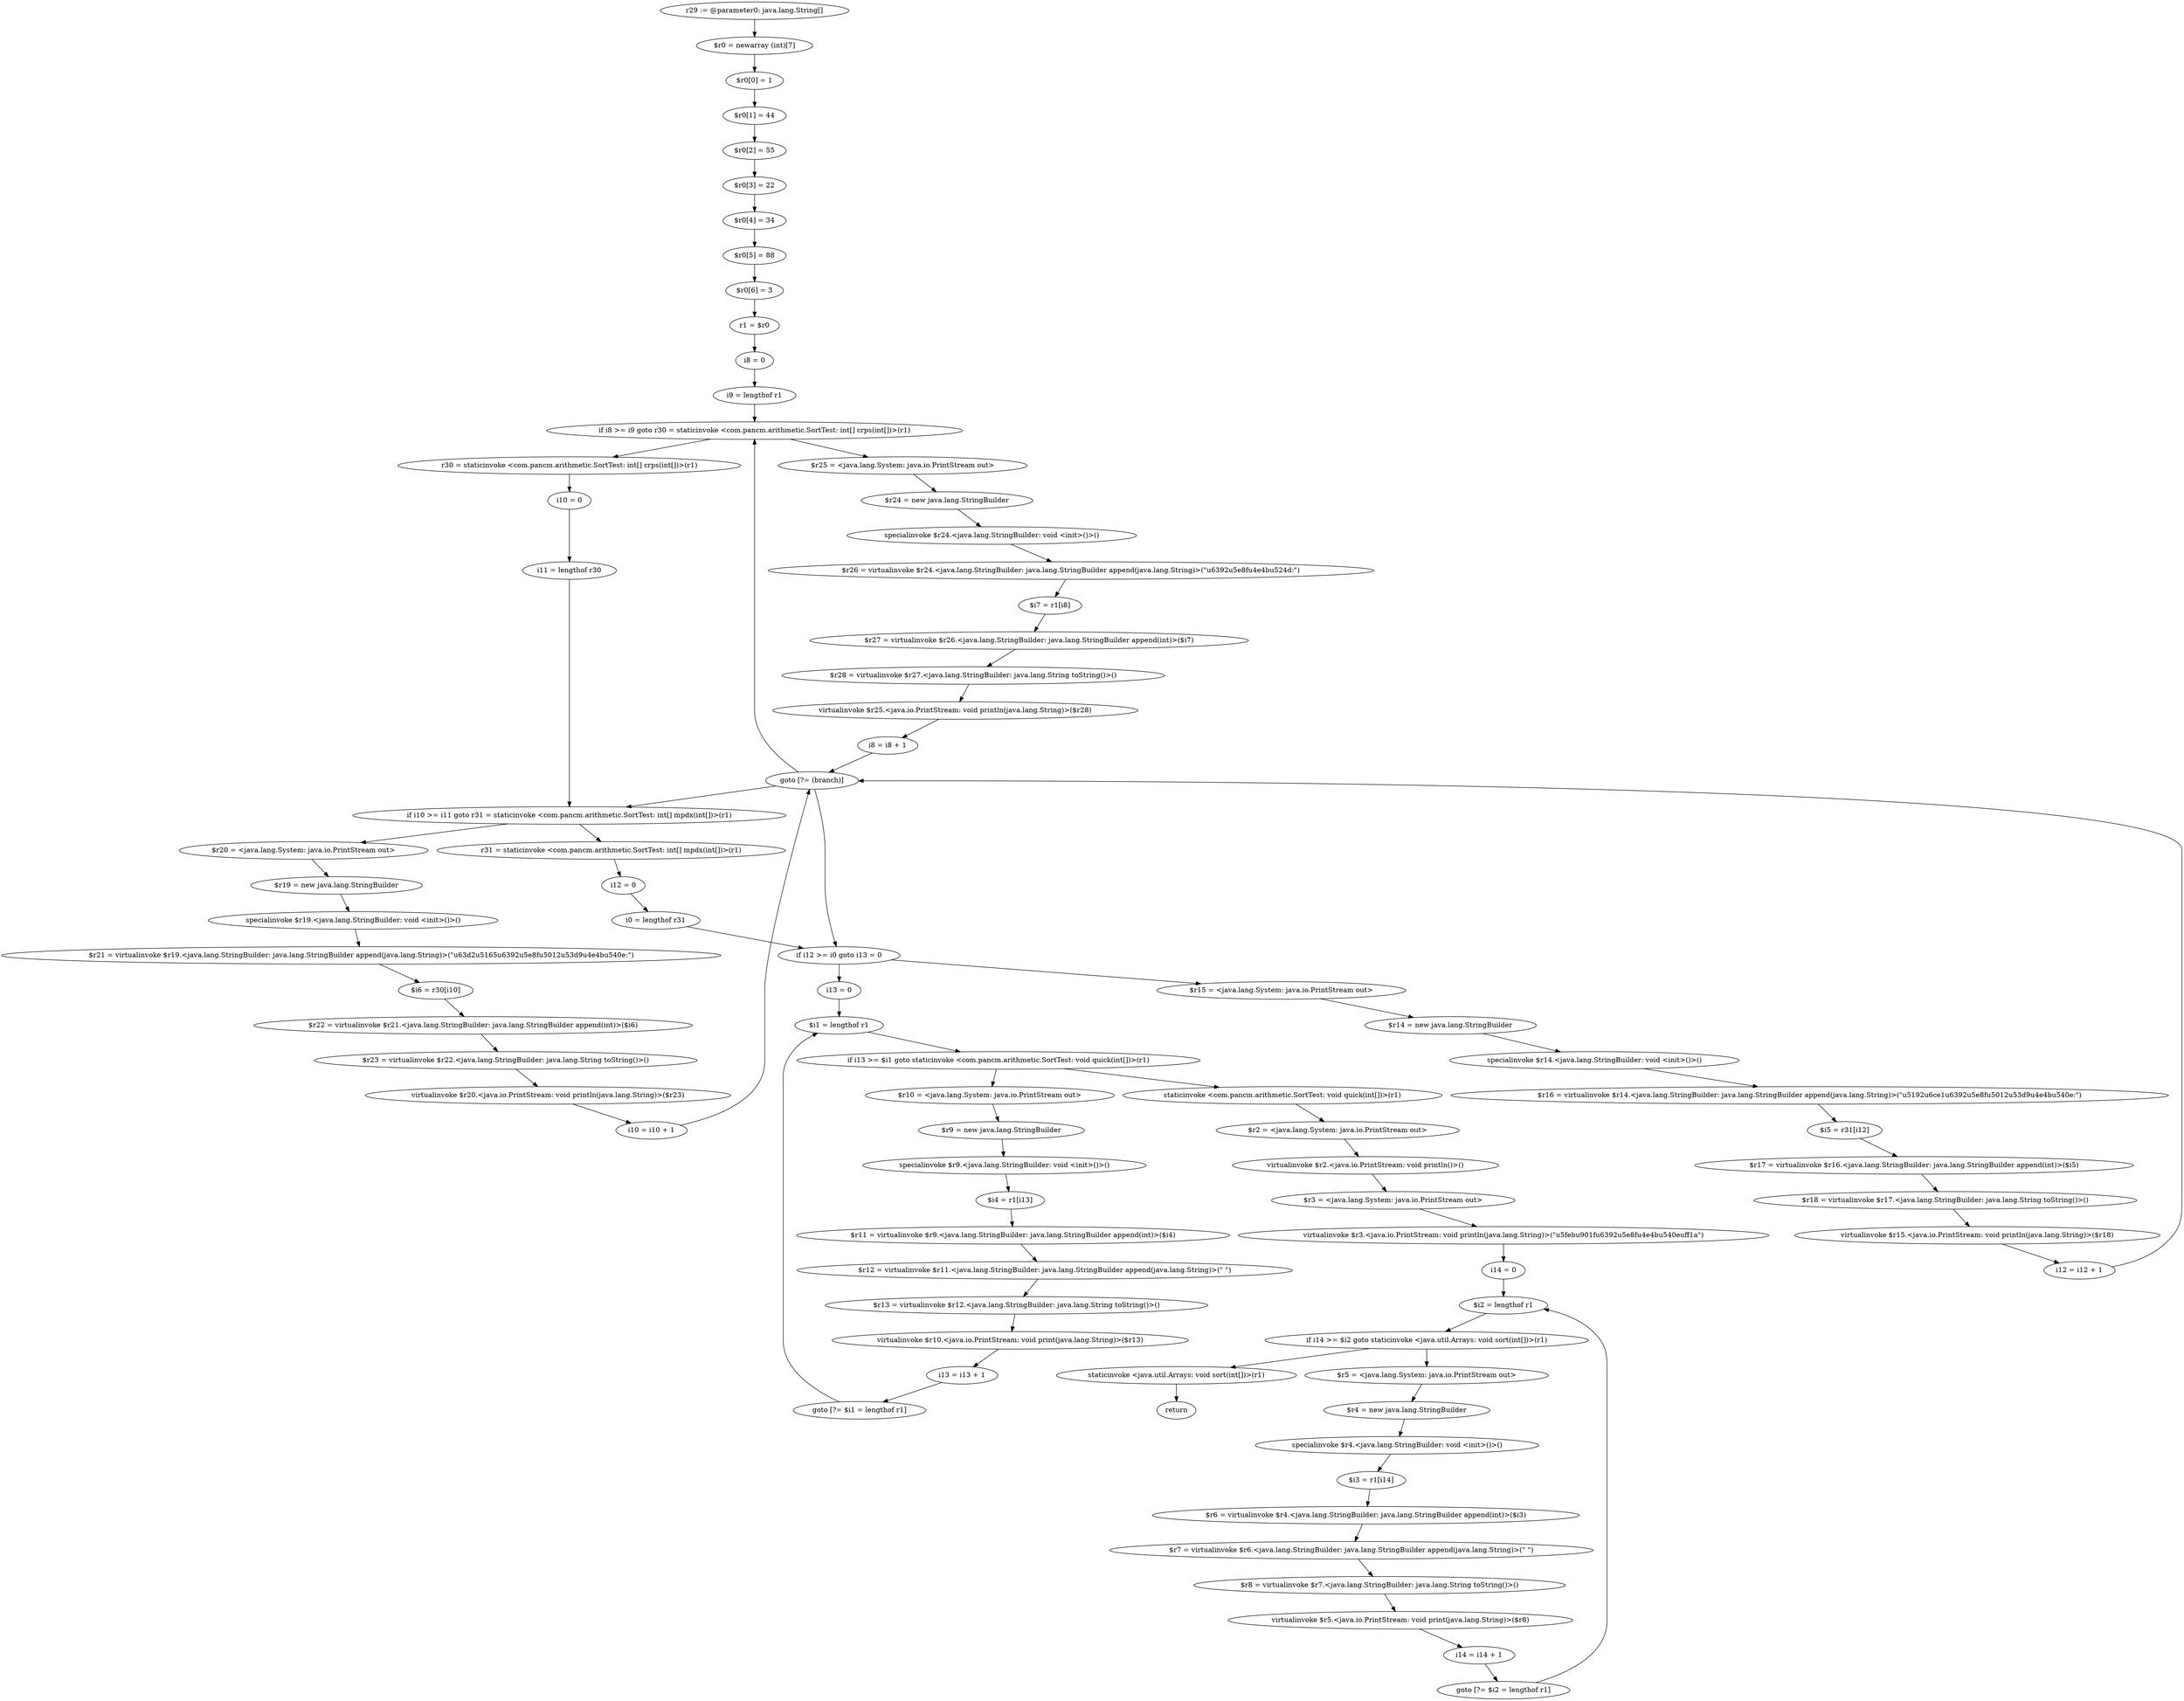 digraph "unitGraph" {
    "r29 := @parameter0: java.lang.String[]"
    "$r0 = newarray (int)[7]"
    "$r0[0] = 1"
    "$r0[1] = 44"
    "$r0[2] = 55"
    "$r0[3] = 22"
    "$r0[4] = 34"
    "$r0[5] = 88"
    "$r0[6] = 3"
    "r1 = $r0"
    "i8 = 0"
    "i9 = lengthof r1"
    "if i8 >= i9 goto r30 = staticinvoke <com.pancm.arithmetic.SortTest: int[] crps(int[])>(r1)"
    "$r25 = <java.lang.System: java.io.PrintStream out>"
    "$r24 = new java.lang.StringBuilder"
    "specialinvoke $r24.<java.lang.StringBuilder: void <init>()>()"
    "$r26 = virtualinvoke $r24.<java.lang.StringBuilder: java.lang.StringBuilder append(java.lang.String)>(\"\u6392\u5e8f\u4e4b\u524d:\")"
    "$i7 = r1[i8]"
    "$r27 = virtualinvoke $r26.<java.lang.StringBuilder: java.lang.StringBuilder append(int)>($i7)"
    "$r28 = virtualinvoke $r27.<java.lang.StringBuilder: java.lang.String toString()>()"
    "virtualinvoke $r25.<java.io.PrintStream: void println(java.lang.String)>($r28)"
    "i8 = i8 + 1"
    "goto [?= (branch)]"
    "r30 = staticinvoke <com.pancm.arithmetic.SortTest: int[] crps(int[])>(r1)"
    "i10 = 0"
    "i11 = lengthof r30"
    "if i10 >= i11 goto r31 = staticinvoke <com.pancm.arithmetic.SortTest: int[] mpdx(int[])>(r1)"
    "$r20 = <java.lang.System: java.io.PrintStream out>"
    "$r19 = new java.lang.StringBuilder"
    "specialinvoke $r19.<java.lang.StringBuilder: void <init>()>()"
    "$r21 = virtualinvoke $r19.<java.lang.StringBuilder: java.lang.StringBuilder append(java.lang.String)>(\"\u63d2\u5165\u6392\u5e8f\u5012\u53d9\u4e4b\u540e:\")"
    "$i6 = r30[i10]"
    "$r22 = virtualinvoke $r21.<java.lang.StringBuilder: java.lang.StringBuilder append(int)>($i6)"
    "$r23 = virtualinvoke $r22.<java.lang.StringBuilder: java.lang.String toString()>()"
    "virtualinvoke $r20.<java.io.PrintStream: void println(java.lang.String)>($r23)"
    "i10 = i10 + 1"
    "r31 = staticinvoke <com.pancm.arithmetic.SortTest: int[] mpdx(int[])>(r1)"
    "i12 = 0"
    "i0 = lengthof r31"
    "if i12 >= i0 goto i13 = 0"
    "$r15 = <java.lang.System: java.io.PrintStream out>"
    "$r14 = new java.lang.StringBuilder"
    "specialinvoke $r14.<java.lang.StringBuilder: void <init>()>()"
    "$r16 = virtualinvoke $r14.<java.lang.StringBuilder: java.lang.StringBuilder append(java.lang.String)>(\"\u5192\u6ce1\u6392\u5e8f\u5012\u53d9\u4e4b\u540e:\")"
    "$i5 = r31[i12]"
    "$r17 = virtualinvoke $r16.<java.lang.StringBuilder: java.lang.StringBuilder append(int)>($i5)"
    "$r18 = virtualinvoke $r17.<java.lang.StringBuilder: java.lang.String toString()>()"
    "virtualinvoke $r15.<java.io.PrintStream: void println(java.lang.String)>($r18)"
    "i12 = i12 + 1"
    "i13 = 0"
    "$i1 = lengthof r1"
    "if i13 >= $i1 goto staticinvoke <com.pancm.arithmetic.SortTest: void quick(int[])>(r1)"
    "$r10 = <java.lang.System: java.io.PrintStream out>"
    "$r9 = new java.lang.StringBuilder"
    "specialinvoke $r9.<java.lang.StringBuilder: void <init>()>()"
    "$i4 = r1[i13]"
    "$r11 = virtualinvoke $r9.<java.lang.StringBuilder: java.lang.StringBuilder append(int)>($i4)"
    "$r12 = virtualinvoke $r11.<java.lang.StringBuilder: java.lang.StringBuilder append(java.lang.String)>(\" \")"
    "$r13 = virtualinvoke $r12.<java.lang.StringBuilder: java.lang.String toString()>()"
    "virtualinvoke $r10.<java.io.PrintStream: void print(java.lang.String)>($r13)"
    "i13 = i13 + 1"
    "goto [?= $i1 = lengthof r1]"
    "staticinvoke <com.pancm.arithmetic.SortTest: void quick(int[])>(r1)"
    "$r2 = <java.lang.System: java.io.PrintStream out>"
    "virtualinvoke $r2.<java.io.PrintStream: void println()>()"
    "$r3 = <java.lang.System: java.io.PrintStream out>"
    "virtualinvoke $r3.<java.io.PrintStream: void println(java.lang.String)>(\"\u5feb\u901f\u6392\u5e8f\u4e4b\u540e\uff1a\")"
    "i14 = 0"
    "$i2 = lengthof r1"
    "if i14 >= $i2 goto staticinvoke <java.util.Arrays: void sort(int[])>(r1)"
    "$r5 = <java.lang.System: java.io.PrintStream out>"
    "$r4 = new java.lang.StringBuilder"
    "specialinvoke $r4.<java.lang.StringBuilder: void <init>()>()"
    "$i3 = r1[i14]"
    "$r6 = virtualinvoke $r4.<java.lang.StringBuilder: java.lang.StringBuilder append(int)>($i3)"
    "$r7 = virtualinvoke $r6.<java.lang.StringBuilder: java.lang.StringBuilder append(java.lang.String)>(\" \")"
    "$r8 = virtualinvoke $r7.<java.lang.StringBuilder: java.lang.String toString()>()"
    "virtualinvoke $r5.<java.io.PrintStream: void print(java.lang.String)>($r8)"
    "i14 = i14 + 1"
    "goto [?= $i2 = lengthof r1]"
    "staticinvoke <java.util.Arrays: void sort(int[])>(r1)"
    "return"
    "r29 := @parameter0: java.lang.String[]"->"$r0 = newarray (int)[7]";
    "$r0 = newarray (int)[7]"->"$r0[0] = 1";
    "$r0[0] = 1"->"$r0[1] = 44";
    "$r0[1] = 44"->"$r0[2] = 55";
    "$r0[2] = 55"->"$r0[3] = 22";
    "$r0[3] = 22"->"$r0[4] = 34";
    "$r0[4] = 34"->"$r0[5] = 88";
    "$r0[5] = 88"->"$r0[6] = 3";
    "$r0[6] = 3"->"r1 = $r0";
    "r1 = $r0"->"i8 = 0";
    "i8 = 0"->"i9 = lengthof r1";
    "i9 = lengthof r1"->"if i8 >= i9 goto r30 = staticinvoke <com.pancm.arithmetic.SortTest: int[] crps(int[])>(r1)";
    "if i8 >= i9 goto r30 = staticinvoke <com.pancm.arithmetic.SortTest: int[] crps(int[])>(r1)"->"$r25 = <java.lang.System: java.io.PrintStream out>";
    "if i8 >= i9 goto r30 = staticinvoke <com.pancm.arithmetic.SortTest: int[] crps(int[])>(r1)"->"r30 = staticinvoke <com.pancm.arithmetic.SortTest: int[] crps(int[])>(r1)";
    "$r25 = <java.lang.System: java.io.PrintStream out>"->"$r24 = new java.lang.StringBuilder";
    "$r24 = new java.lang.StringBuilder"->"specialinvoke $r24.<java.lang.StringBuilder: void <init>()>()";
    "specialinvoke $r24.<java.lang.StringBuilder: void <init>()>()"->"$r26 = virtualinvoke $r24.<java.lang.StringBuilder: java.lang.StringBuilder append(java.lang.String)>(\"\u6392\u5e8f\u4e4b\u524d:\")";
    "$r26 = virtualinvoke $r24.<java.lang.StringBuilder: java.lang.StringBuilder append(java.lang.String)>(\"\u6392\u5e8f\u4e4b\u524d:\")"->"$i7 = r1[i8]";
    "$i7 = r1[i8]"->"$r27 = virtualinvoke $r26.<java.lang.StringBuilder: java.lang.StringBuilder append(int)>($i7)";
    "$r27 = virtualinvoke $r26.<java.lang.StringBuilder: java.lang.StringBuilder append(int)>($i7)"->"$r28 = virtualinvoke $r27.<java.lang.StringBuilder: java.lang.String toString()>()";
    "$r28 = virtualinvoke $r27.<java.lang.StringBuilder: java.lang.String toString()>()"->"virtualinvoke $r25.<java.io.PrintStream: void println(java.lang.String)>($r28)";
    "virtualinvoke $r25.<java.io.PrintStream: void println(java.lang.String)>($r28)"->"i8 = i8 + 1";
    "i8 = i8 + 1"->"goto [?= (branch)]";
    "goto [?= (branch)]"->"if i8 >= i9 goto r30 = staticinvoke <com.pancm.arithmetic.SortTest: int[] crps(int[])>(r1)";
    "r30 = staticinvoke <com.pancm.arithmetic.SortTest: int[] crps(int[])>(r1)"->"i10 = 0";
    "i10 = 0"->"i11 = lengthof r30";
    "i11 = lengthof r30"->"if i10 >= i11 goto r31 = staticinvoke <com.pancm.arithmetic.SortTest: int[] mpdx(int[])>(r1)";
    "if i10 >= i11 goto r31 = staticinvoke <com.pancm.arithmetic.SortTest: int[] mpdx(int[])>(r1)"->"$r20 = <java.lang.System: java.io.PrintStream out>";
    "if i10 >= i11 goto r31 = staticinvoke <com.pancm.arithmetic.SortTest: int[] mpdx(int[])>(r1)"->"r31 = staticinvoke <com.pancm.arithmetic.SortTest: int[] mpdx(int[])>(r1)";
    "$r20 = <java.lang.System: java.io.PrintStream out>"->"$r19 = new java.lang.StringBuilder";
    "$r19 = new java.lang.StringBuilder"->"specialinvoke $r19.<java.lang.StringBuilder: void <init>()>()";
    "specialinvoke $r19.<java.lang.StringBuilder: void <init>()>()"->"$r21 = virtualinvoke $r19.<java.lang.StringBuilder: java.lang.StringBuilder append(java.lang.String)>(\"\u63d2\u5165\u6392\u5e8f\u5012\u53d9\u4e4b\u540e:\")";
    "$r21 = virtualinvoke $r19.<java.lang.StringBuilder: java.lang.StringBuilder append(java.lang.String)>(\"\u63d2\u5165\u6392\u5e8f\u5012\u53d9\u4e4b\u540e:\")"->"$i6 = r30[i10]";
    "$i6 = r30[i10]"->"$r22 = virtualinvoke $r21.<java.lang.StringBuilder: java.lang.StringBuilder append(int)>($i6)";
    "$r22 = virtualinvoke $r21.<java.lang.StringBuilder: java.lang.StringBuilder append(int)>($i6)"->"$r23 = virtualinvoke $r22.<java.lang.StringBuilder: java.lang.String toString()>()";
    "$r23 = virtualinvoke $r22.<java.lang.StringBuilder: java.lang.String toString()>()"->"virtualinvoke $r20.<java.io.PrintStream: void println(java.lang.String)>($r23)";
    "virtualinvoke $r20.<java.io.PrintStream: void println(java.lang.String)>($r23)"->"i10 = i10 + 1";
    "i10 = i10 + 1"->"goto [?= (branch)]";
    "goto [?= (branch)]"->"if i10 >= i11 goto r31 = staticinvoke <com.pancm.arithmetic.SortTest: int[] mpdx(int[])>(r1)";
    "r31 = staticinvoke <com.pancm.arithmetic.SortTest: int[] mpdx(int[])>(r1)"->"i12 = 0";
    "i12 = 0"->"i0 = lengthof r31";
    "i0 = lengthof r31"->"if i12 >= i0 goto i13 = 0";
    "if i12 >= i0 goto i13 = 0"->"$r15 = <java.lang.System: java.io.PrintStream out>";
    "if i12 >= i0 goto i13 = 0"->"i13 = 0";
    "$r15 = <java.lang.System: java.io.PrintStream out>"->"$r14 = new java.lang.StringBuilder";
    "$r14 = new java.lang.StringBuilder"->"specialinvoke $r14.<java.lang.StringBuilder: void <init>()>()";
    "specialinvoke $r14.<java.lang.StringBuilder: void <init>()>()"->"$r16 = virtualinvoke $r14.<java.lang.StringBuilder: java.lang.StringBuilder append(java.lang.String)>(\"\u5192\u6ce1\u6392\u5e8f\u5012\u53d9\u4e4b\u540e:\")";
    "$r16 = virtualinvoke $r14.<java.lang.StringBuilder: java.lang.StringBuilder append(java.lang.String)>(\"\u5192\u6ce1\u6392\u5e8f\u5012\u53d9\u4e4b\u540e:\")"->"$i5 = r31[i12]";
    "$i5 = r31[i12]"->"$r17 = virtualinvoke $r16.<java.lang.StringBuilder: java.lang.StringBuilder append(int)>($i5)";
    "$r17 = virtualinvoke $r16.<java.lang.StringBuilder: java.lang.StringBuilder append(int)>($i5)"->"$r18 = virtualinvoke $r17.<java.lang.StringBuilder: java.lang.String toString()>()";
    "$r18 = virtualinvoke $r17.<java.lang.StringBuilder: java.lang.String toString()>()"->"virtualinvoke $r15.<java.io.PrintStream: void println(java.lang.String)>($r18)";
    "virtualinvoke $r15.<java.io.PrintStream: void println(java.lang.String)>($r18)"->"i12 = i12 + 1";
    "i12 = i12 + 1"->"goto [?= (branch)]";
    "goto [?= (branch)]"->"if i12 >= i0 goto i13 = 0";
    "i13 = 0"->"$i1 = lengthof r1";
    "$i1 = lengthof r1"->"if i13 >= $i1 goto staticinvoke <com.pancm.arithmetic.SortTest: void quick(int[])>(r1)";
    "if i13 >= $i1 goto staticinvoke <com.pancm.arithmetic.SortTest: void quick(int[])>(r1)"->"$r10 = <java.lang.System: java.io.PrintStream out>";
    "if i13 >= $i1 goto staticinvoke <com.pancm.arithmetic.SortTest: void quick(int[])>(r1)"->"staticinvoke <com.pancm.arithmetic.SortTest: void quick(int[])>(r1)";
    "$r10 = <java.lang.System: java.io.PrintStream out>"->"$r9 = new java.lang.StringBuilder";
    "$r9 = new java.lang.StringBuilder"->"specialinvoke $r9.<java.lang.StringBuilder: void <init>()>()";
    "specialinvoke $r9.<java.lang.StringBuilder: void <init>()>()"->"$i4 = r1[i13]";
    "$i4 = r1[i13]"->"$r11 = virtualinvoke $r9.<java.lang.StringBuilder: java.lang.StringBuilder append(int)>($i4)";
    "$r11 = virtualinvoke $r9.<java.lang.StringBuilder: java.lang.StringBuilder append(int)>($i4)"->"$r12 = virtualinvoke $r11.<java.lang.StringBuilder: java.lang.StringBuilder append(java.lang.String)>(\" \")";
    "$r12 = virtualinvoke $r11.<java.lang.StringBuilder: java.lang.StringBuilder append(java.lang.String)>(\" \")"->"$r13 = virtualinvoke $r12.<java.lang.StringBuilder: java.lang.String toString()>()";
    "$r13 = virtualinvoke $r12.<java.lang.StringBuilder: java.lang.String toString()>()"->"virtualinvoke $r10.<java.io.PrintStream: void print(java.lang.String)>($r13)";
    "virtualinvoke $r10.<java.io.PrintStream: void print(java.lang.String)>($r13)"->"i13 = i13 + 1";
    "i13 = i13 + 1"->"goto [?= $i1 = lengthof r1]";
    "goto [?= $i1 = lengthof r1]"->"$i1 = lengthof r1";
    "staticinvoke <com.pancm.arithmetic.SortTest: void quick(int[])>(r1)"->"$r2 = <java.lang.System: java.io.PrintStream out>";
    "$r2 = <java.lang.System: java.io.PrintStream out>"->"virtualinvoke $r2.<java.io.PrintStream: void println()>()";
    "virtualinvoke $r2.<java.io.PrintStream: void println()>()"->"$r3 = <java.lang.System: java.io.PrintStream out>";
    "$r3 = <java.lang.System: java.io.PrintStream out>"->"virtualinvoke $r3.<java.io.PrintStream: void println(java.lang.String)>(\"\u5feb\u901f\u6392\u5e8f\u4e4b\u540e\uff1a\")";
    "virtualinvoke $r3.<java.io.PrintStream: void println(java.lang.String)>(\"\u5feb\u901f\u6392\u5e8f\u4e4b\u540e\uff1a\")"->"i14 = 0";
    "i14 = 0"->"$i2 = lengthof r1";
    "$i2 = lengthof r1"->"if i14 >= $i2 goto staticinvoke <java.util.Arrays: void sort(int[])>(r1)";
    "if i14 >= $i2 goto staticinvoke <java.util.Arrays: void sort(int[])>(r1)"->"$r5 = <java.lang.System: java.io.PrintStream out>";
    "if i14 >= $i2 goto staticinvoke <java.util.Arrays: void sort(int[])>(r1)"->"staticinvoke <java.util.Arrays: void sort(int[])>(r1)";
    "$r5 = <java.lang.System: java.io.PrintStream out>"->"$r4 = new java.lang.StringBuilder";
    "$r4 = new java.lang.StringBuilder"->"specialinvoke $r4.<java.lang.StringBuilder: void <init>()>()";
    "specialinvoke $r4.<java.lang.StringBuilder: void <init>()>()"->"$i3 = r1[i14]";
    "$i3 = r1[i14]"->"$r6 = virtualinvoke $r4.<java.lang.StringBuilder: java.lang.StringBuilder append(int)>($i3)";
    "$r6 = virtualinvoke $r4.<java.lang.StringBuilder: java.lang.StringBuilder append(int)>($i3)"->"$r7 = virtualinvoke $r6.<java.lang.StringBuilder: java.lang.StringBuilder append(java.lang.String)>(\" \")";
    "$r7 = virtualinvoke $r6.<java.lang.StringBuilder: java.lang.StringBuilder append(java.lang.String)>(\" \")"->"$r8 = virtualinvoke $r7.<java.lang.StringBuilder: java.lang.String toString()>()";
    "$r8 = virtualinvoke $r7.<java.lang.StringBuilder: java.lang.String toString()>()"->"virtualinvoke $r5.<java.io.PrintStream: void print(java.lang.String)>($r8)";
    "virtualinvoke $r5.<java.io.PrintStream: void print(java.lang.String)>($r8)"->"i14 = i14 + 1";
    "i14 = i14 + 1"->"goto [?= $i2 = lengthof r1]";
    "goto [?= $i2 = lengthof r1]"->"$i2 = lengthof r1";
    "staticinvoke <java.util.Arrays: void sort(int[])>(r1)"->"return";
}
